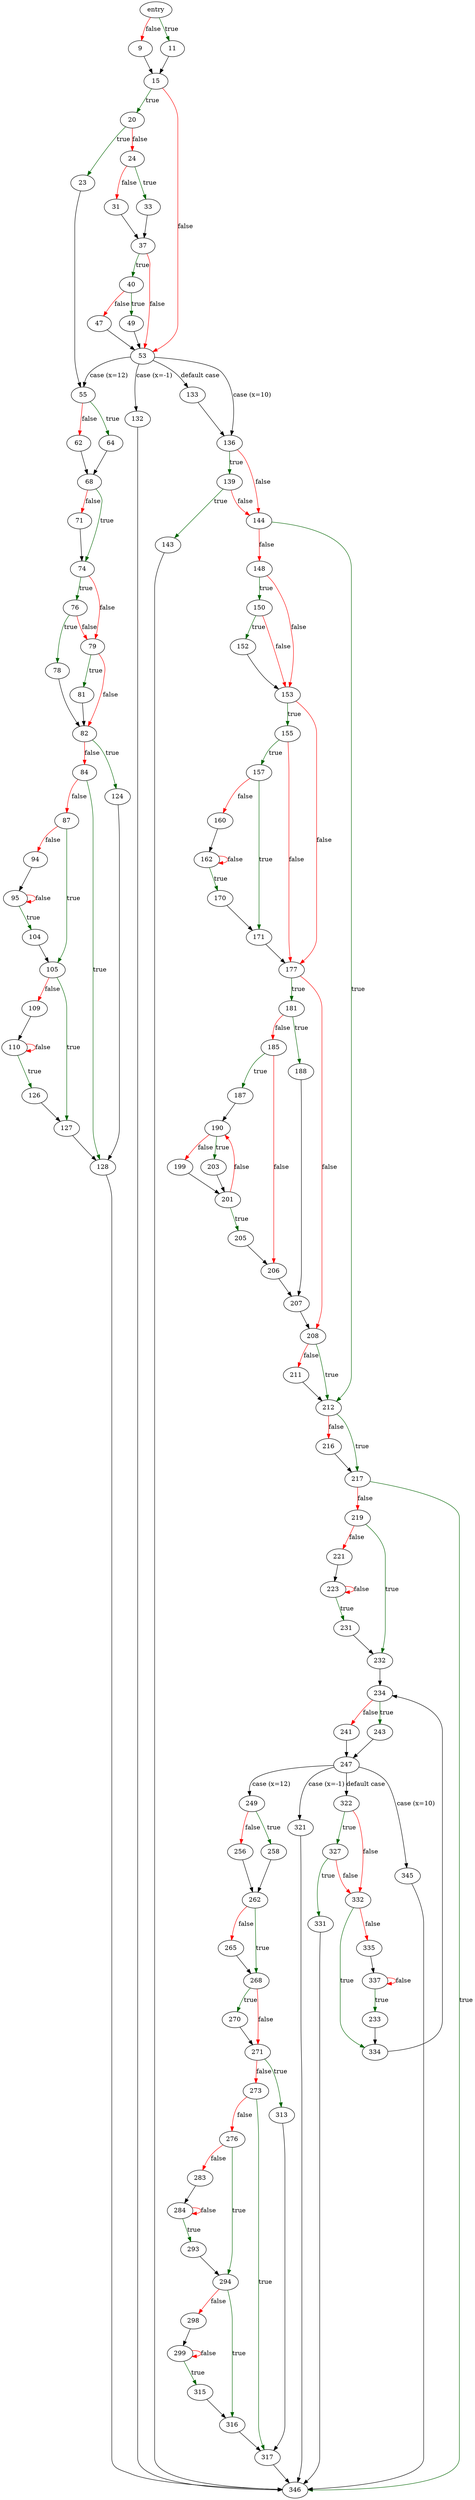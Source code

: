 digraph "read_line" {
	// Node definitions.
	1 [label=entry];
	9;
	11;
	15;
	20;
	23;
	24;
	31;
	33;
	37;
	40;
	47;
	49;
	53;
	55;
	62;
	64;
	68;
	71;
	74;
	76;
	78;
	79;
	81;
	82;
	84;
	87;
	94;
	95;
	104;
	105;
	109;
	110;
	124;
	126;
	127;
	128;
	132;
	133;
	136;
	139;
	143;
	144;
	148;
	150;
	152;
	153;
	155;
	157;
	160;
	162;
	170;
	171;
	177;
	181;
	185;
	187;
	188;
	190;
	199;
	201;
	203;
	205;
	206;
	207;
	208;
	211;
	212;
	216;
	217;
	219;
	221;
	223;
	231;
	232;
	233;
	234;
	241;
	243;
	247;
	249;
	256;
	258;
	262;
	265;
	268;
	270;
	271;
	273;
	276;
	283;
	284;
	293;
	294;
	298;
	299;
	313;
	315;
	316;
	317;
	321;
	322;
	327;
	331;
	332;
	334;
	335;
	337;
	345;
	346;

	// Edge definitions.
	1 -> 9 [
		color=red
		label=false
	];
	1 -> 11 [
		color=darkgreen
		label=true
	];
	9 -> 15;
	11 -> 15;
	15 -> 20 [
		color=darkgreen
		label=true
	];
	15 -> 53 [
		color=red
		label=false
	];
	20 -> 23 [
		color=darkgreen
		label=true
	];
	20 -> 24 [
		color=red
		label=false
	];
	23 -> 55;
	24 -> 31 [
		color=red
		label=false
	];
	24 -> 33 [
		color=darkgreen
		label=true
	];
	31 -> 37;
	33 -> 37;
	37 -> 40 [
		color=darkgreen
		label=true
	];
	37 -> 53 [
		color=red
		label=false
	];
	40 -> 47 [
		color=red
		label=false
	];
	40 -> 49 [
		color=darkgreen
		label=true
	];
	47 -> 53;
	49 -> 53;
	53 -> 55 [label="case (x=12)"];
	53 -> 132 [label="case (x=-1)"];
	53 -> 133 [label="default case"];
	53 -> 136 [label="case (x=10)"];
	55 -> 62 [
		color=red
		label=false
	];
	55 -> 64 [
		color=darkgreen
		label=true
	];
	62 -> 68;
	64 -> 68;
	68 -> 71 [
		color=red
		label=false
	];
	68 -> 74 [
		color=darkgreen
		label=true
	];
	71 -> 74;
	74 -> 76 [
		color=darkgreen
		label=true
	];
	74 -> 79 [
		color=red
		label=false
	];
	76 -> 78 [
		color=darkgreen
		label=true
	];
	76 -> 79 [
		color=red
		label=false
	];
	78 -> 82;
	79 -> 81 [
		color=darkgreen
		label=true
	];
	79 -> 82 [
		color=red
		label=false
	];
	81 -> 82;
	82 -> 84 [
		color=red
		label=false
	];
	82 -> 124 [
		color=darkgreen
		label=true
	];
	84 -> 87 [
		color=red
		label=false
	];
	84 -> 128 [
		color=darkgreen
		label=true
	];
	87 -> 94 [
		color=red
		label=false
	];
	87 -> 105 [
		color=darkgreen
		label=true
	];
	94 -> 95;
	95 -> 95 [
		color=red
		label=false
	];
	95 -> 104 [
		color=darkgreen
		label=true
	];
	104 -> 105;
	105 -> 109 [
		color=red
		label=false
	];
	105 -> 127 [
		color=darkgreen
		label=true
	];
	109 -> 110;
	110 -> 110 [
		color=red
		label=false
	];
	110 -> 126 [
		color=darkgreen
		label=true
	];
	124 -> 128;
	126 -> 127;
	127 -> 128;
	128 -> 346;
	132 -> 346;
	133 -> 136;
	136 -> 139 [
		color=darkgreen
		label=true
	];
	136 -> 144 [
		color=red
		label=false
	];
	139 -> 143 [
		color=darkgreen
		label=true
	];
	139 -> 144 [
		color=red
		label=false
	];
	143 -> 346;
	144 -> 148 [
		color=red
		label=false
	];
	144 -> 212 [
		color=darkgreen
		label=true
	];
	148 -> 150 [
		color=darkgreen
		label=true
	];
	148 -> 153 [
		color=red
		label=false
	];
	150 -> 152 [
		color=darkgreen
		label=true
	];
	150 -> 153 [
		color=red
		label=false
	];
	152 -> 153;
	153 -> 155 [
		color=darkgreen
		label=true
	];
	153 -> 177 [
		color=red
		label=false
	];
	155 -> 157 [
		color=darkgreen
		label=true
	];
	155 -> 177 [
		color=red
		label=false
	];
	157 -> 160 [
		color=red
		label=false
	];
	157 -> 171 [
		color=darkgreen
		label=true
	];
	160 -> 162;
	162 -> 162 [
		color=red
		label=false
	];
	162 -> 170 [
		color=darkgreen
		label=true
	];
	170 -> 171;
	171 -> 177;
	177 -> 181 [
		color=darkgreen
		label=true
	];
	177 -> 208 [
		color=red
		label=false
	];
	181 -> 185 [
		color=red
		label=false
	];
	181 -> 188 [
		color=darkgreen
		label=true
	];
	185 -> 187 [
		color=darkgreen
		label=true
	];
	185 -> 206 [
		color=red
		label=false
	];
	187 -> 190;
	188 -> 207;
	190 -> 199 [
		color=red
		label=false
	];
	190 -> 203 [
		color=darkgreen
		label=true
	];
	199 -> 201;
	201 -> 190 [
		color=red
		label=false
	];
	201 -> 205 [
		color=darkgreen
		label=true
	];
	203 -> 201;
	205 -> 206;
	206 -> 207;
	207 -> 208;
	208 -> 211 [
		color=red
		label=false
	];
	208 -> 212 [
		color=darkgreen
		label=true
	];
	211 -> 212;
	212 -> 216 [
		color=red
		label=false
	];
	212 -> 217 [
		color=darkgreen
		label=true
	];
	216 -> 217;
	217 -> 219 [
		color=red
		label=false
	];
	217 -> 346 [
		color=darkgreen
		label=true
	];
	219 -> 221 [
		color=red
		label=false
	];
	219 -> 232 [
		color=darkgreen
		label=true
	];
	221 -> 223;
	223 -> 223 [
		color=red
		label=false
	];
	223 -> 231 [
		color=darkgreen
		label=true
	];
	231 -> 232;
	232 -> 234;
	233 -> 334;
	234 -> 241 [
		color=red
		label=false
	];
	234 -> 243 [
		color=darkgreen
		label=true
	];
	241 -> 247;
	243 -> 247;
	247 -> 249 [label="case (x=12)"];
	247 -> 321 [label="case (x=-1)"];
	247 -> 322 [label="default case"];
	247 -> 345 [label="case (x=10)"];
	249 -> 256 [
		color=red
		label=false
	];
	249 -> 258 [
		color=darkgreen
		label=true
	];
	256 -> 262;
	258 -> 262;
	262 -> 265 [
		color=red
		label=false
	];
	262 -> 268 [
		color=darkgreen
		label=true
	];
	265 -> 268;
	268 -> 270 [
		color=darkgreen
		label=true
	];
	268 -> 271 [
		color=red
		label=false
	];
	270 -> 271;
	271 -> 273 [
		color=red
		label=false
	];
	271 -> 313 [
		color=darkgreen
		label=true
	];
	273 -> 276 [
		color=red
		label=false
	];
	273 -> 317 [
		color=darkgreen
		label=true
	];
	276 -> 283 [
		color=red
		label=false
	];
	276 -> 294 [
		color=darkgreen
		label=true
	];
	283 -> 284;
	284 -> 284 [
		color=red
		label=false
	];
	284 -> 293 [
		color=darkgreen
		label=true
	];
	293 -> 294;
	294 -> 298 [
		color=red
		label=false
	];
	294 -> 316 [
		color=darkgreen
		label=true
	];
	298 -> 299;
	299 -> 299 [
		color=red
		label=false
	];
	299 -> 315 [
		color=darkgreen
		label=true
	];
	313 -> 317;
	315 -> 316;
	316 -> 317;
	317 -> 346;
	321 -> 346;
	322 -> 327 [
		color=darkgreen
		label=true
	];
	322 -> 332 [
		color=red
		label=false
	];
	327 -> 331 [
		color=darkgreen
		label=true
	];
	327 -> 332 [
		color=red
		label=false
	];
	331 -> 346;
	332 -> 334 [
		color=darkgreen
		label=true
	];
	332 -> 335 [
		color=red
		label=false
	];
	334 -> 234;
	335 -> 337;
	337 -> 233 [
		color=darkgreen
		label=true
	];
	337 -> 337 [
		color=red
		label=false
	];
	345 -> 346;
}